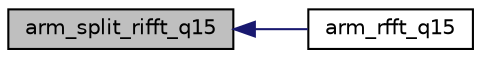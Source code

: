 digraph "arm_split_rifft_q15"
{
  edge [fontname="Helvetica",fontsize="10",labelfontname="Helvetica",labelfontsize="10"];
  node [fontname="Helvetica",fontsize="10",shape=record];
  rankdir="LR";
  Node4 [label="arm_split_rifft_q15",height=0.2,width=0.4,color="black", fillcolor="grey75", style="filled", fontcolor="black"];
  Node4 -> Node5 [dir="back",color="midnightblue",fontsize="10",style="solid",fontname="Helvetica"];
  Node5 [label="arm_rfft_q15",height=0.2,width=0.4,color="black", fillcolor="white", style="filled",URL="$group___real_f_f_t.html#ga00e615f5db21736ad5b27fb6146f3fc5",tooltip="Processing function for the Q15 RFFT/RIFFT. "];
}
